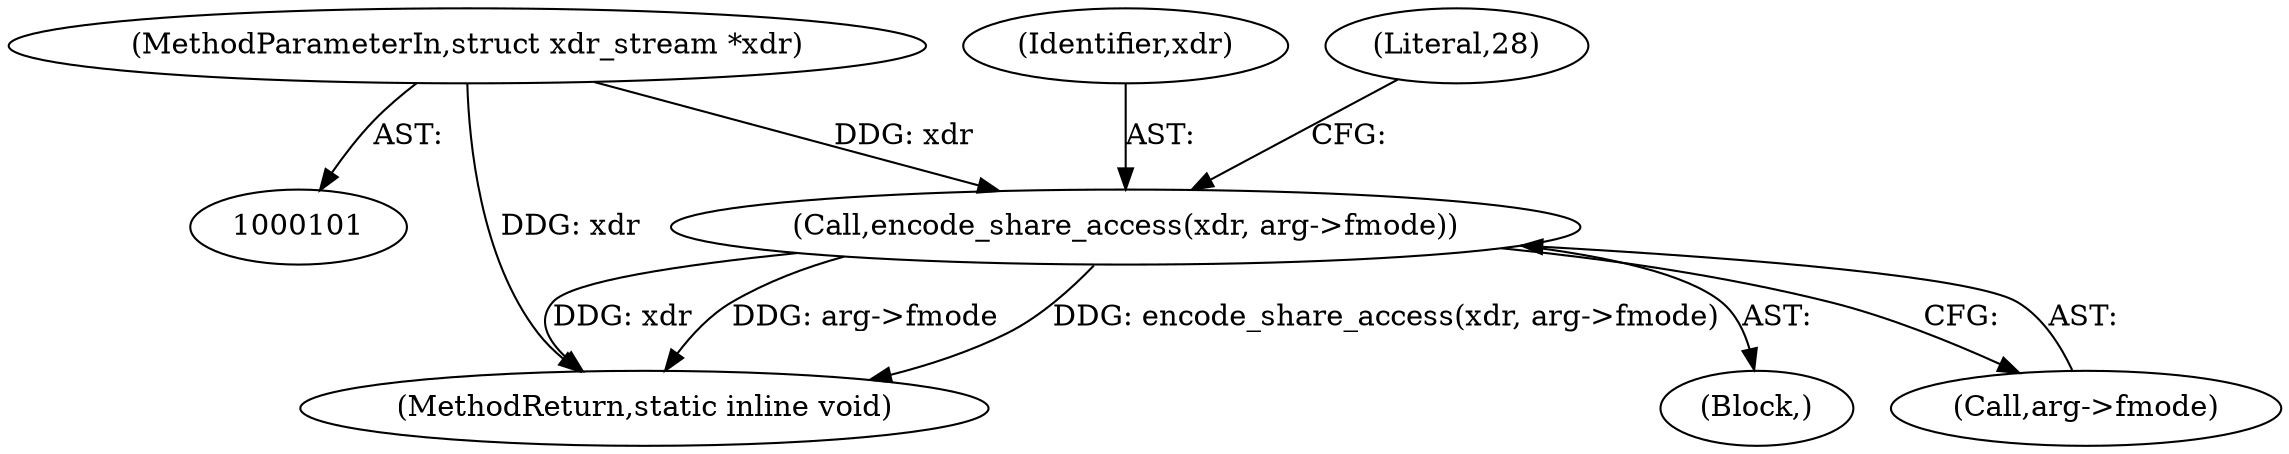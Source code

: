 digraph "0_linux_dc0b027dfadfcb8a5504f7d8052754bf8d501ab9_31@pointer" {
"1000102" [label="(MethodParameterIn,struct xdr_stream *xdr)"];
"1000118" [label="(Call,encode_share_access(xdr, arg->fmode))"];
"1000138" [label="(MethodReturn,static inline void)"];
"1000104" [label="(Block,)"];
"1000119" [label="(Identifier,xdr)"];
"1000102" [label="(MethodParameterIn,struct xdr_stream *xdr)"];
"1000124" [label="(Literal,28)"];
"1000118" [label="(Call,encode_share_access(xdr, arg->fmode))"];
"1000120" [label="(Call,arg->fmode)"];
"1000102" -> "1000101"  [label="AST: "];
"1000102" -> "1000138"  [label="DDG: xdr"];
"1000102" -> "1000118"  [label="DDG: xdr"];
"1000118" -> "1000104"  [label="AST: "];
"1000118" -> "1000120"  [label="CFG: "];
"1000119" -> "1000118"  [label="AST: "];
"1000120" -> "1000118"  [label="AST: "];
"1000124" -> "1000118"  [label="CFG: "];
"1000118" -> "1000138"  [label="DDG: encode_share_access(xdr, arg->fmode)"];
"1000118" -> "1000138"  [label="DDG: xdr"];
"1000118" -> "1000138"  [label="DDG: arg->fmode"];
}
